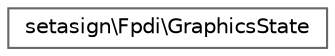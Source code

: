 digraph "Graphical Class Hierarchy"
{
 // LATEX_PDF_SIZE
  bgcolor="transparent";
  edge [fontname=Helvetica,fontsize=10,labelfontname=Helvetica,labelfontsize=10];
  node [fontname=Helvetica,fontsize=10,shape=box,height=0.2,width=0.4];
  rankdir="LR";
  Node0 [id="Node000000",label="setasign\\Fpdi\\GraphicsState",height=0.2,width=0.4,color="grey40", fillcolor="white", style="filled",URL="$classsetasign_1_1Fpdi_1_1GraphicsState.html",tooltip=" "];
}
